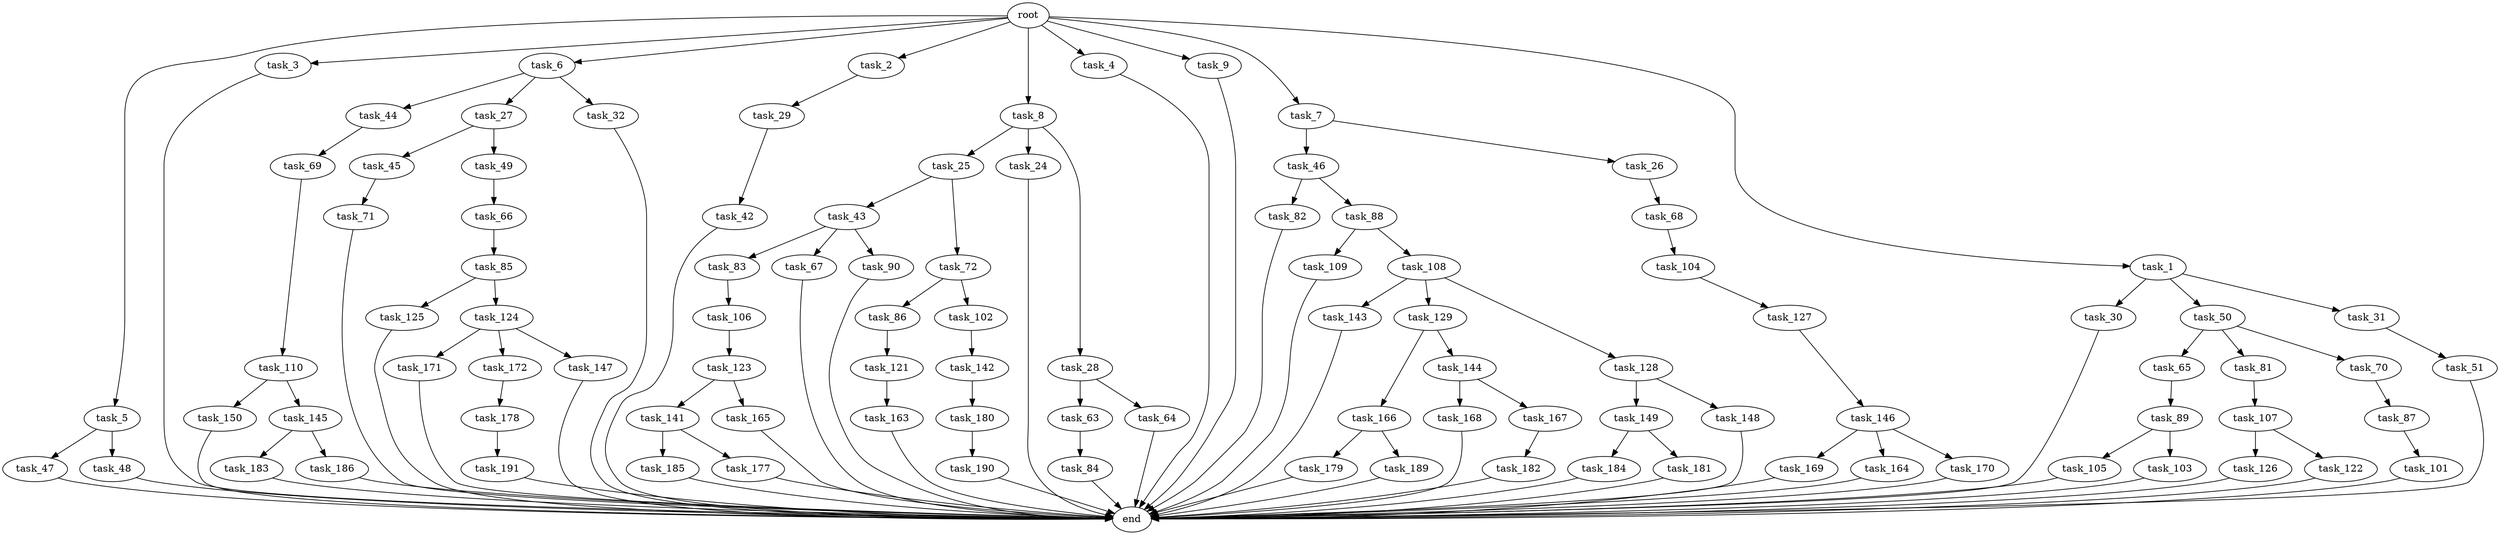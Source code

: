 digraph G {
  task_65 [size="3435973836.800000"];
  task_45 [size="85899345920.000000"];
  task_89 [size="42090679500.800003"];
  task_5 [size="102.400000"];
  task_47 [size="69578470195.199997"];
  task_179 [size="13743895347.200001"];
  task_3 [size="102.400000"];
  task_6 [size="102.400000"];
  task_171 [size="69578470195.199997"];
  task_30 [size="13743895347.200001"];
  task_2 [size="102.400000"];
  task_8 [size="102.400000"];
  task_150 [size="13743895347.200001"];
  task_44 [size="7730941132.800000"];
  task_166 [size="54975581388.800003"];
  task_69 [size="69578470195.199997"];
  task_84 [size="13743895347.200001"];
  task_49 [size="85899345920.000000"];
  task_184 [size="42090679500.800003"];
  task_86 [size="42090679500.800003"];
  task_145 [size="13743895347.200001"];
  task_82 [size="13743895347.200001"];
  task_168 [size="54975581388.800003"];
  task_43 [size="42090679500.800003"];
  task_144 [size="54975581388.800003"];
  task_167 [size="54975581388.800003"];
  task_189 [size="13743895347.200001"];
  task_169 [size="7730941132.800000"];
  task_71 [size="21474836480.000000"];
  task_183 [size="30923764531.200001"];
  task_105 [size="30923764531.200001"];
  task_48 [size="69578470195.199997"];
  task_4 [size="102.400000"];
  task_104 [size="42090679500.800003"];
  task_185 [size="42090679500.800003"];
  task_181 [size="42090679500.800003"];
  task_85 [size="21474836480.000000"];
  task_172 [size="69578470195.199997"];
  task_177 [size="42090679500.800003"];
  task_109 [size="7730941132.800000"];
  task_149 [size="54975581388.800003"];
  task_50 [size="13743895347.200001"];
  task_83 [size="21474836480.000000"];
  task_147 [size="69578470195.199997"];
  task_103 [size="30923764531.200001"];
  task_110 [size="85899345920.000000"];
  task_9 [size="102.400000"];
  task_46 [size="3435973836.800000"];
  task_127 [size="13743895347.200001"];
  task_121 [size="3435973836.800000"];
  task_186 [size="30923764531.200001"];
  task_107 [size="54975581388.800003"];
  task_25 [size="54975581388.800003"];
  task_126 [size="3435973836.800000"];
  task_27 [size="7730941132.800000"];
  task_191 [size="7730941132.800000"];
  end [size="0.000000"];
  task_143 [size="42090679500.800003"];
  task_51 [size="7730941132.800000"];
  task_66 [size="54975581388.800003"];
  task_142 [size="85899345920.000000"];
  root [size="0.000000"];
  task_106 [size="13743895347.200001"];
  task_146 [size="3435973836.800000"];
  task_32 [size="7730941132.800000"];
  task_141 [size="13743895347.200001"];
  task_72 [size="42090679500.800003"];
  task_180 [size="30923764531.200001"];
  task_81 [size="3435973836.800000"];
  task_88 [size="13743895347.200001"];
  task_26 [size="3435973836.800000"];
  task_42 [size="69578470195.199997"];
  task_190 [size="21474836480.000000"];
  task_87 [size="69578470195.199997"];
  task_29 [size="85899345920.000000"];
  task_31 [size="13743895347.200001"];
  task_129 [size="42090679500.800003"];
  task_165 [size="13743895347.200001"];
  task_122 [size="3435973836.800000"];
  task_63 [size="7730941132.800000"];
  task_24 [size="54975581388.800003"];
  task_101 [size="7730941132.800000"];
  task_28 [size="54975581388.800003"];
  task_67 [size="21474836480.000000"];
  task_178 [size="13743895347.200001"];
  task_125 [size="7730941132.800000"];
  task_102 [size="42090679500.800003"];
  task_124 [size="7730941132.800000"];
  task_163 [size="54975581388.800003"];
  task_7 [size="102.400000"];
  task_164 [size="7730941132.800000"];
  task_90 [size="21474836480.000000"];
  task_128 [size="42090679500.800003"];
  task_148 [size="54975581388.800003"];
  task_1 [size="102.400000"];
  task_108 [size="7730941132.800000"];
  task_68 [size="54975581388.800003"];
  task_182 [size="85899345920.000000"];
  task_70 [size="3435973836.800000"];
  task_123 [size="7730941132.800000"];
  task_64 [size="7730941132.800000"];
  task_170 [size="7730941132.800000"];

  task_65 -> task_89 [size="411041792.000000"];
  task_45 -> task_71 [size="209715200.000000"];
  task_89 -> task_103 [size="301989888.000000"];
  task_89 -> task_105 [size="301989888.000000"];
  task_5 -> task_47 [size="679477248.000000"];
  task_5 -> task_48 [size="679477248.000000"];
  task_47 -> end [size="1.000000"];
  task_179 -> end [size="1.000000"];
  task_3 -> end [size="1.000000"];
  task_6 -> task_27 [size="75497472.000000"];
  task_6 -> task_44 [size="75497472.000000"];
  task_6 -> task_32 [size="75497472.000000"];
  task_171 -> end [size="1.000000"];
  task_30 -> end [size="1.000000"];
  task_2 -> task_29 [size="838860800.000000"];
  task_8 -> task_24 [size="536870912.000000"];
  task_8 -> task_28 [size="536870912.000000"];
  task_8 -> task_25 [size="536870912.000000"];
  task_150 -> end [size="1.000000"];
  task_44 -> task_69 [size="679477248.000000"];
  task_166 -> task_179 [size="134217728.000000"];
  task_166 -> task_189 [size="134217728.000000"];
  task_69 -> task_110 [size="838860800.000000"];
  task_84 -> end [size="1.000000"];
  task_49 -> task_66 [size="536870912.000000"];
  task_184 -> end [size="1.000000"];
  task_86 -> task_121 [size="33554432.000000"];
  task_145 -> task_183 [size="301989888.000000"];
  task_145 -> task_186 [size="301989888.000000"];
  task_82 -> end [size="1.000000"];
  task_168 -> end [size="1.000000"];
  task_43 -> task_83 [size="209715200.000000"];
  task_43 -> task_67 [size="209715200.000000"];
  task_43 -> task_90 [size="209715200.000000"];
  task_144 -> task_167 [size="536870912.000000"];
  task_144 -> task_168 [size="536870912.000000"];
  task_167 -> task_182 [size="838860800.000000"];
  task_189 -> end [size="1.000000"];
  task_169 -> end [size="1.000000"];
  task_71 -> end [size="1.000000"];
  task_183 -> end [size="1.000000"];
  task_105 -> end [size="1.000000"];
  task_48 -> end [size="1.000000"];
  task_4 -> end [size="1.000000"];
  task_104 -> task_127 [size="134217728.000000"];
  task_185 -> end [size="1.000000"];
  task_181 -> end [size="1.000000"];
  task_85 -> task_124 [size="75497472.000000"];
  task_85 -> task_125 [size="75497472.000000"];
  task_172 -> task_178 [size="134217728.000000"];
  task_177 -> end [size="1.000000"];
  task_109 -> end [size="1.000000"];
  task_149 -> task_181 [size="411041792.000000"];
  task_149 -> task_184 [size="411041792.000000"];
  task_50 -> task_65 [size="33554432.000000"];
  task_50 -> task_70 [size="33554432.000000"];
  task_50 -> task_81 [size="33554432.000000"];
  task_83 -> task_106 [size="134217728.000000"];
  task_147 -> end [size="1.000000"];
  task_103 -> end [size="1.000000"];
  task_110 -> task_145 [size="134217728.000000"];
  task_110 -> task_150 [size="134217728.000000"];
  task_9 -> end [size="1.000000"];
  task_46 -> task_88 [size="134217728.000000"];
  task_46 -> task_82 [size="134217728.000000"];
  task_127 -> task_146 [size="33554432.000000"];
  task_121 -> task_163 [size="536870912.000000"];
  task_186 -> end [size="1.000000"];
  task_107 -> task_126 [size="33554432.000000"];
  task_107 -> task_122 [size="33554432.000000"];
  task_25 -> task_43 [size="411041792.000000"];
  task_25 -> task_72 [size="411041792.000000"];
  task_126 -> end [size="1.000000"];
  task_27 -> task_49 [size="838860800.000000"];
  task_27 -> task_45 [size="838860800.000000"];
  task_191 -> end [size="1.000000"];
  task_143 -> end [size="1.000000"];
  task_51 -> end [size="1.000000"];
  task_66 -> task_85 [size="209715200.000000"];
  task_142 -> task_180 [size="301989888.000000"];
  root -> task_8 [size="1.000000"];
  root -> task_9 [size="1.000000"];
  root -> task_3 [size="1.000000"];
  root -> task_7 [size="1.000000"];
  root -> task_6 [size="1.000000"];
  root -> task_1 [size="1.000000"];
  root -> task_5 [size="1.000000"];
  root -> task_2 [size="1.000000"];
  root -> task_4 [size="1.000000"];
  task_106 -> task_123 [size="75497472.000000"];
  task_146 -> task_169 [size="75497472.000000"];
  task_146 -> task_164 [size="75497472.000000"];
  task_146 -> task_170 [size="75497472.000000"];
  task_32 -> end [size="1.000000"];
  task_141 -> task_177 [size="411041792.000000"];
  task_141 -> task_185 [size="411041792.000000"];
  task_72 -> task_102 [size="411041792.000000"];
  task_72 -> task_86 [size="411041792.000000"];
  task_180 -> task_190 [size="209715200.000000"];
  task_81 -> task_107 [size="536870912.000000"];
  task_88 -> task_108 [size="75497472.000000"];
  task_88 -> task_109 [size="75497472.000000"];
  task_26 -> task_68 [size="536870912.000000"];
  task_42 -> end [size="1.000000"];
  task_190 -> end [size="1.000000"];
  task_87 -> task_101 [size="75497472.000000"];
  task_29 -> task_42 [size="679477248.000000"];
  task_31 -> task_51 [size="75497472.000000"];
  task_129 -> task_166 [size="536870912.000000"];
  task_129 -> task_144 [size="536870912.000000"];
  task_165 -> end [size="1.000000"];
  task_122 -> end [size="1.000000"];
  task_63 -> task_84 [size="134217728.000000"];
  task_24 -> end [size="1.000000"];
  task_101 -> end [size="1.000000"];
  task_28 -> task_64 [size="75497472.000000"];
  task_28 -> task_63 [size="75497472.000000"];
  task_67 -> end [size="1.000000"];
  task_178 -> task_191 [size="75497472.000000"];
  task_125 -> end [size="1.000000"];
  task_102 -> task_142 [size="838860800.000000"];
  task_124 -> task_147 [size="679477248.000000"];
  task_124 -> task_172 [size="679477248.000000"];
  task_124 -> task_171 [size="679477248.000000"];
  task_163 -> end [size="1.000000"];
  task_7 -> task_26 [size="33554432.000000"];
  task_7 -> task_46 [size="33554432.000000"];
  task_164 -> end [size="1.000000"];
  task_90 -> end [size="1.000000"];
  task_128 -> task_148 [size="536870912.000000"];
  task_128 -> task_149 [size="536870912.000000"];
  task_148 -> end [size="1.000000"];
  task_1 -> task_30 [size="134217728.000000"];
  task_1 -> task_31 [size="134217728.000000"];
  task_1 -> task_50 [size="134217728.000000"];
  task_108 -> task_128 [size="411041792.000000"];
  task_108 -> task_143 [size="411041792.000000"];
  task_108 -> task_129 [size="411041792.000000"];
  task_68 -> task_104 [size="411041792.000000"];
  task_182 -> end [size="1.000000"];
  task_70 -> task_87 [size="679477248.000000"];
  task_123 -> task_141 [size="134217728.000000"];
  task_123 -> task_165 [size="134217728.000000"];
  task_64 -> end [size="1.000000"];
  task_170 -> end [size="1.000000"];
}
